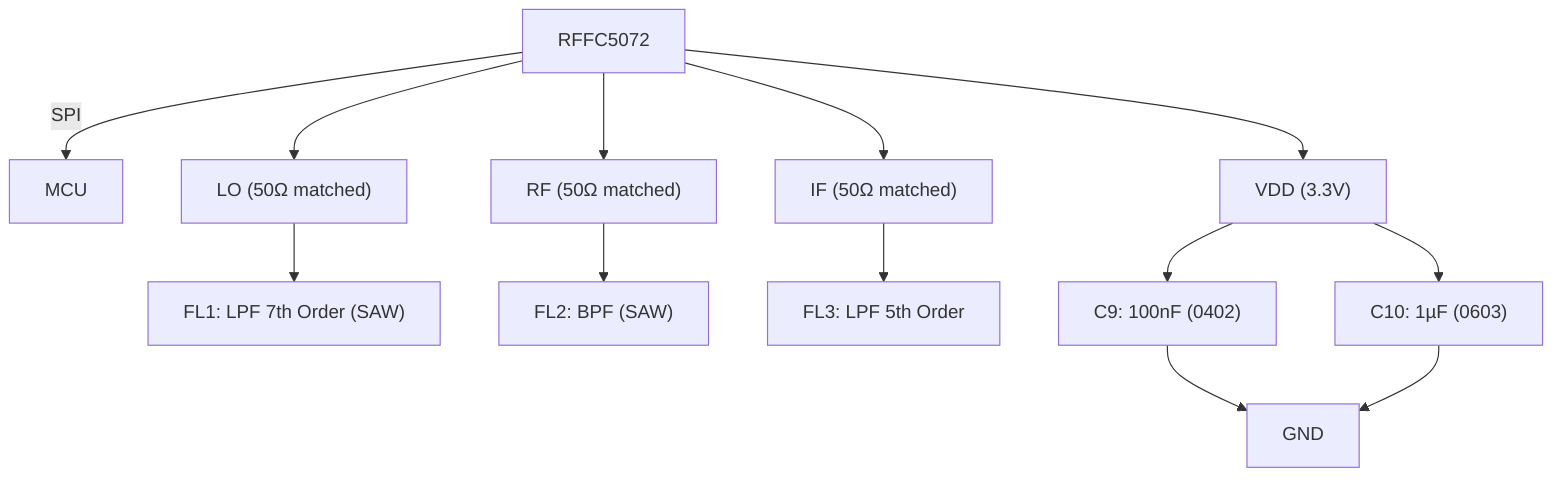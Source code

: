graph TD
    RFFC5072 -->|SPI| MCU
    RFFC5072 --> LO_IN["LO (50Ω matched)"]
    RFFC5072 --> RF_IN["RF (50Ω matched)"]
    RFFC5072 --> IF_OUT["IF (50Ω matched)"]
    
    LO_IN --> FL1["FL1: LPF 7th Order (SAW)"]
    RF_IN --> FL2["FL2: BPF (SAW)"]
    IF_OUT --> FL3["FL3: LPF 5th Order"]
    
    RFFC5072 --> VDD["VDD (3.3V)"]
    VDD --> C9["C9: 100nF (0402)"]
    VDD --> C10["C10: 1µF (0603)"]
    C9 --> GND
    C10 --> GND
